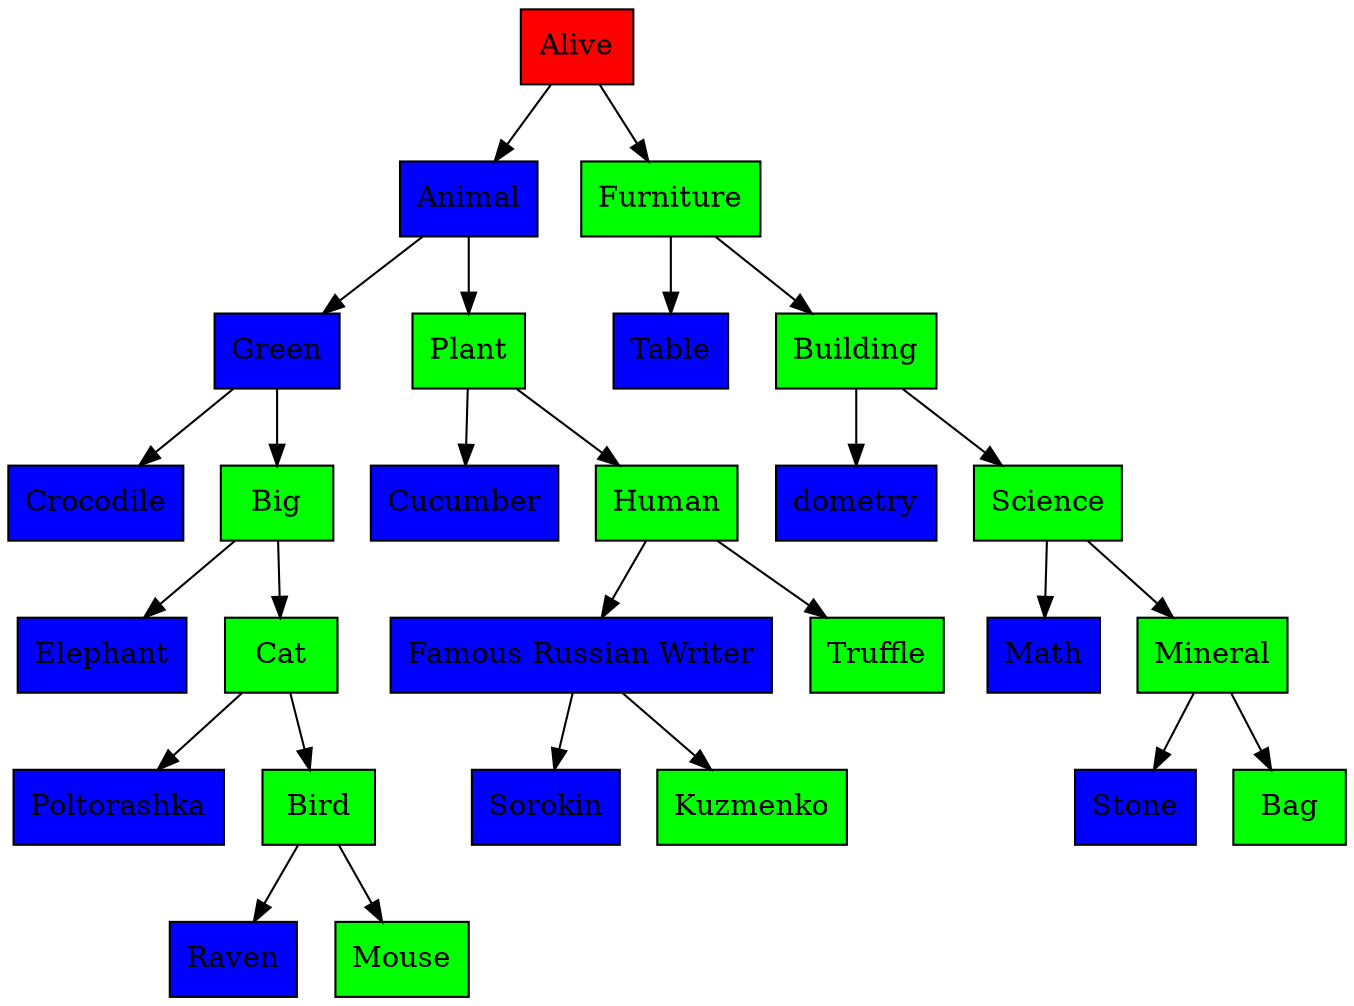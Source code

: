 digraph
{
node[shape=record]
node[style=filled]
	N721444a0[fillcolor=red, label = "Alive"]
	N72144540[fillcolor=blue, label = "Animal"]
N721444a0 -> N72144540
	N721445e0[fillcolor=blue, label = "Green"]
N72144540 -> N721445e0
	N72144680[fillcolor=blue, label = "Crocodile"]
N721445e0 -> N72144680
	N72144720[fillcolor=green, label = "Big"]
N721445e0 -> N72144720
	N721447c0[fillcolor=blue, label = "Elephant"]
N72144720 -> N721447c0
	N72144860[fillcolor=green, label = "Cat"]
N72144720 -> N72144860
	N72144900[fillcolor=blue, label = "Poltorashka"]
N72144860 -> N72144900
	N721449a0[fillcolor=green, label = "Bird"]
N72144860 -> N721449a0
	N72144a40[fillcolor=blue, label = "Raven"]
N721449a0 -> N72144a40
	N72144ae0[fillcolor=green, label = "Mouse"]
N721449a0 -> N72144ae0
	N72144b80[fillcolor=green, label = "Plant"]
N72144540 -> N72144b80
	N72144c20[fillcolor=blue, label = "Cucumber"]
N72144b80 -> N72144c20
	N72144cc0[fillcolor=green, label = "Human"]
N72144b80 -> N72144cc0
	N72144d60[fillcolor=blue, label = "Famous Russian Writer"]
N72144cc0 -> N72144d60
	N72144e00[fillcolor=blue, label = "Sorokin"]
N72144d60 -> N72144e00
	N72144ea0[fillcolor=green, label = "Kuzmenko"]
N72144d60 -> N72144ea0
	N72144f40[fillcolor=green, label = "Truffle"]
N72144cc0 -> N72144f40
	N72144fe0[fillcolor=green, label = "Furniture"]
N721444a0 -> N72144fe0
	N72145080[fillcolor=blue, label = "Table"]
N72144fe0 -> N72145080
	N72145120[fillcolor=green, label = "Building"]
N72144fe0 -> N72145120
	N721451c0[fillcolor=blue, label = "dometry"]
N72145120 -> N721451c0
	N72145260[fillcolor=green, label = "Science"]
N72145120 -> N72145260
	N72145300[fillcolor=blue, label = "Math"]
N72145260 -> N72145300
	N721453a0[fillcolor=green, label = "Mineral"]
N72145260 -> N721453a0
	N72145440[fillcolor=blue, label = "Stone"]
N721453a0 -> N72145440
	N721454e0[fillcolor=green, label = "Bag"]
N721453a0 -> N721454e0
}
